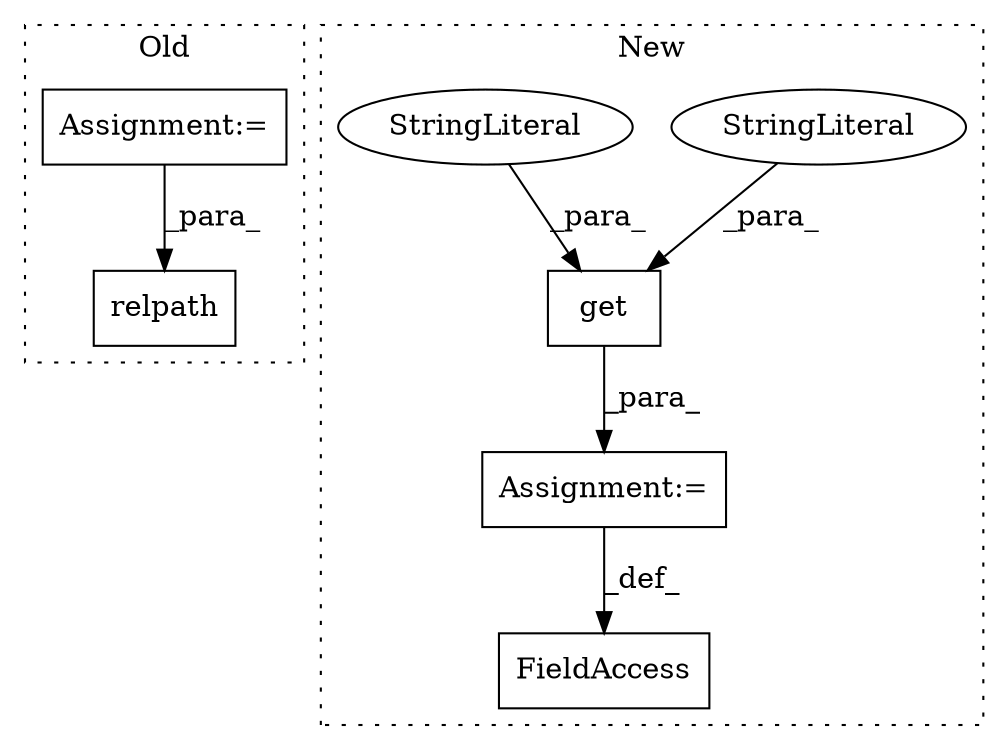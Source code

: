 digraph G {
subgraph cluster0 {
1 [label="relpath" a="32" s="1404,1443" l="8,1" shape="box"];
6 [label="Assignment:=" a="7" s="1261" l="1" shape="box"];
label = "Old";
style="dotted";
}
subgraph cluster1 {
2 [label="get" a="32" s="2422,2456" l="4,1" shape="box"];
3 [label="StringLiteral" a="45" s="2426" l="14" shape="ellipse"];
4 [label="StringLiteral" a="45" s="2441" l="15" shape="ellipse"];
5 [label="FieldAccess" a="22" s="2395" l="19" shape="box"];
7 [label="Assignment:=" a="7" s="2414" l="1" shape="box"];
label = "New";
style="dotted";
}
2 -> 7 [label="_para_"];
3 -> 2 [label="_para_"];
4 -> 2 [label="_para_"];
6 -> 1 [label="_para_"];
7 -> 5 [label="_def_"];
}